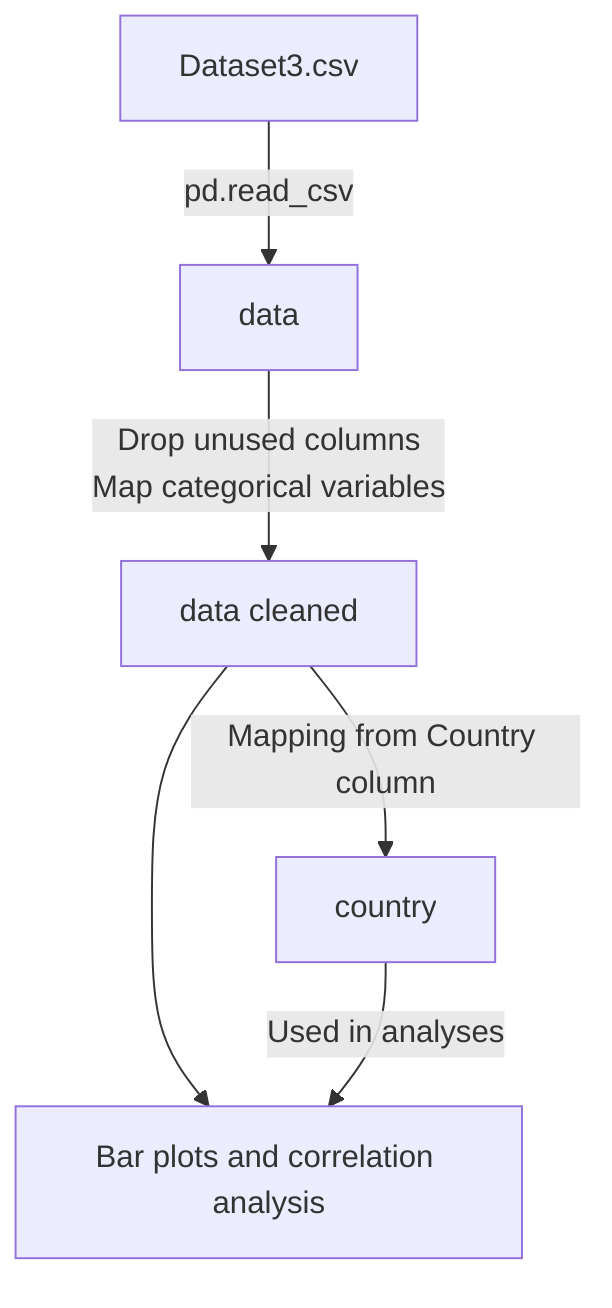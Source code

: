 flowchart TD
    %% Node to read the CSV data source
    A[Dataset3.csv] -->|pd.read_csv| B[data]
    %% Node for data cleaning and processing
    B -->|Drop unused columns\nMap categorical variables| C[data cleaned]
    %% Node for country mapping
    C -->|Mapping from Country column| D[country]
    %% Nodes representing various analyses and visualizations
    C --> E[Bar plots and correlation analysis]
    D -->|Used in analyses| E